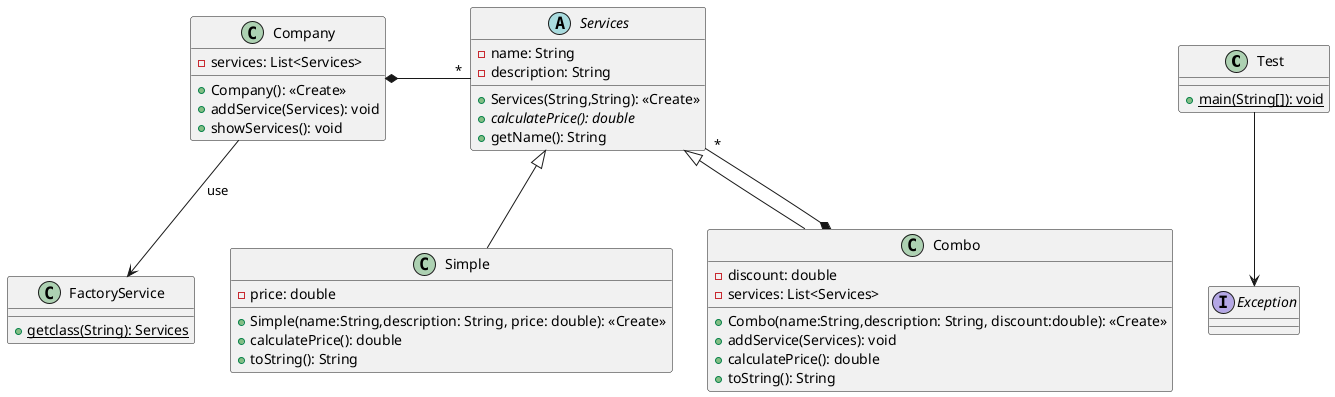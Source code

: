 @startuml

class Test {
+ main(String[]): {static} void
}
abstract class Services {
- name: String
- description: String
+ Services(String,String): <<Create>>
+ calculatePrice(): {abstract}double
+ getName(): String
}
class Simple {
- price: double
+ Simple(name:String,description: String, price: double): <<Create>>
+ calculatePrice(): double
+ toString(): String
}
class FactoryService {
+ getclass(String): {static} Services
}
class Combo {
- discount: double
- services: List<Services>
+ Combo(name:String,description: String, discount:double): <<Create>>
+ addService(Services): void
+ calculatePrice(): double
+ toString(): String
}
class Company {
- services: List<Services>
+ Company(): <<Create>>
+ addService(Services): void
+ showServices(): void
}

interface Exception{
}

Services <|-- Simple
Services <|-- Combo
Services "*" --* Combo
Services "*" -left-* Company
FactoryService  <-up- Company: use
Test --> Exception
@enduml